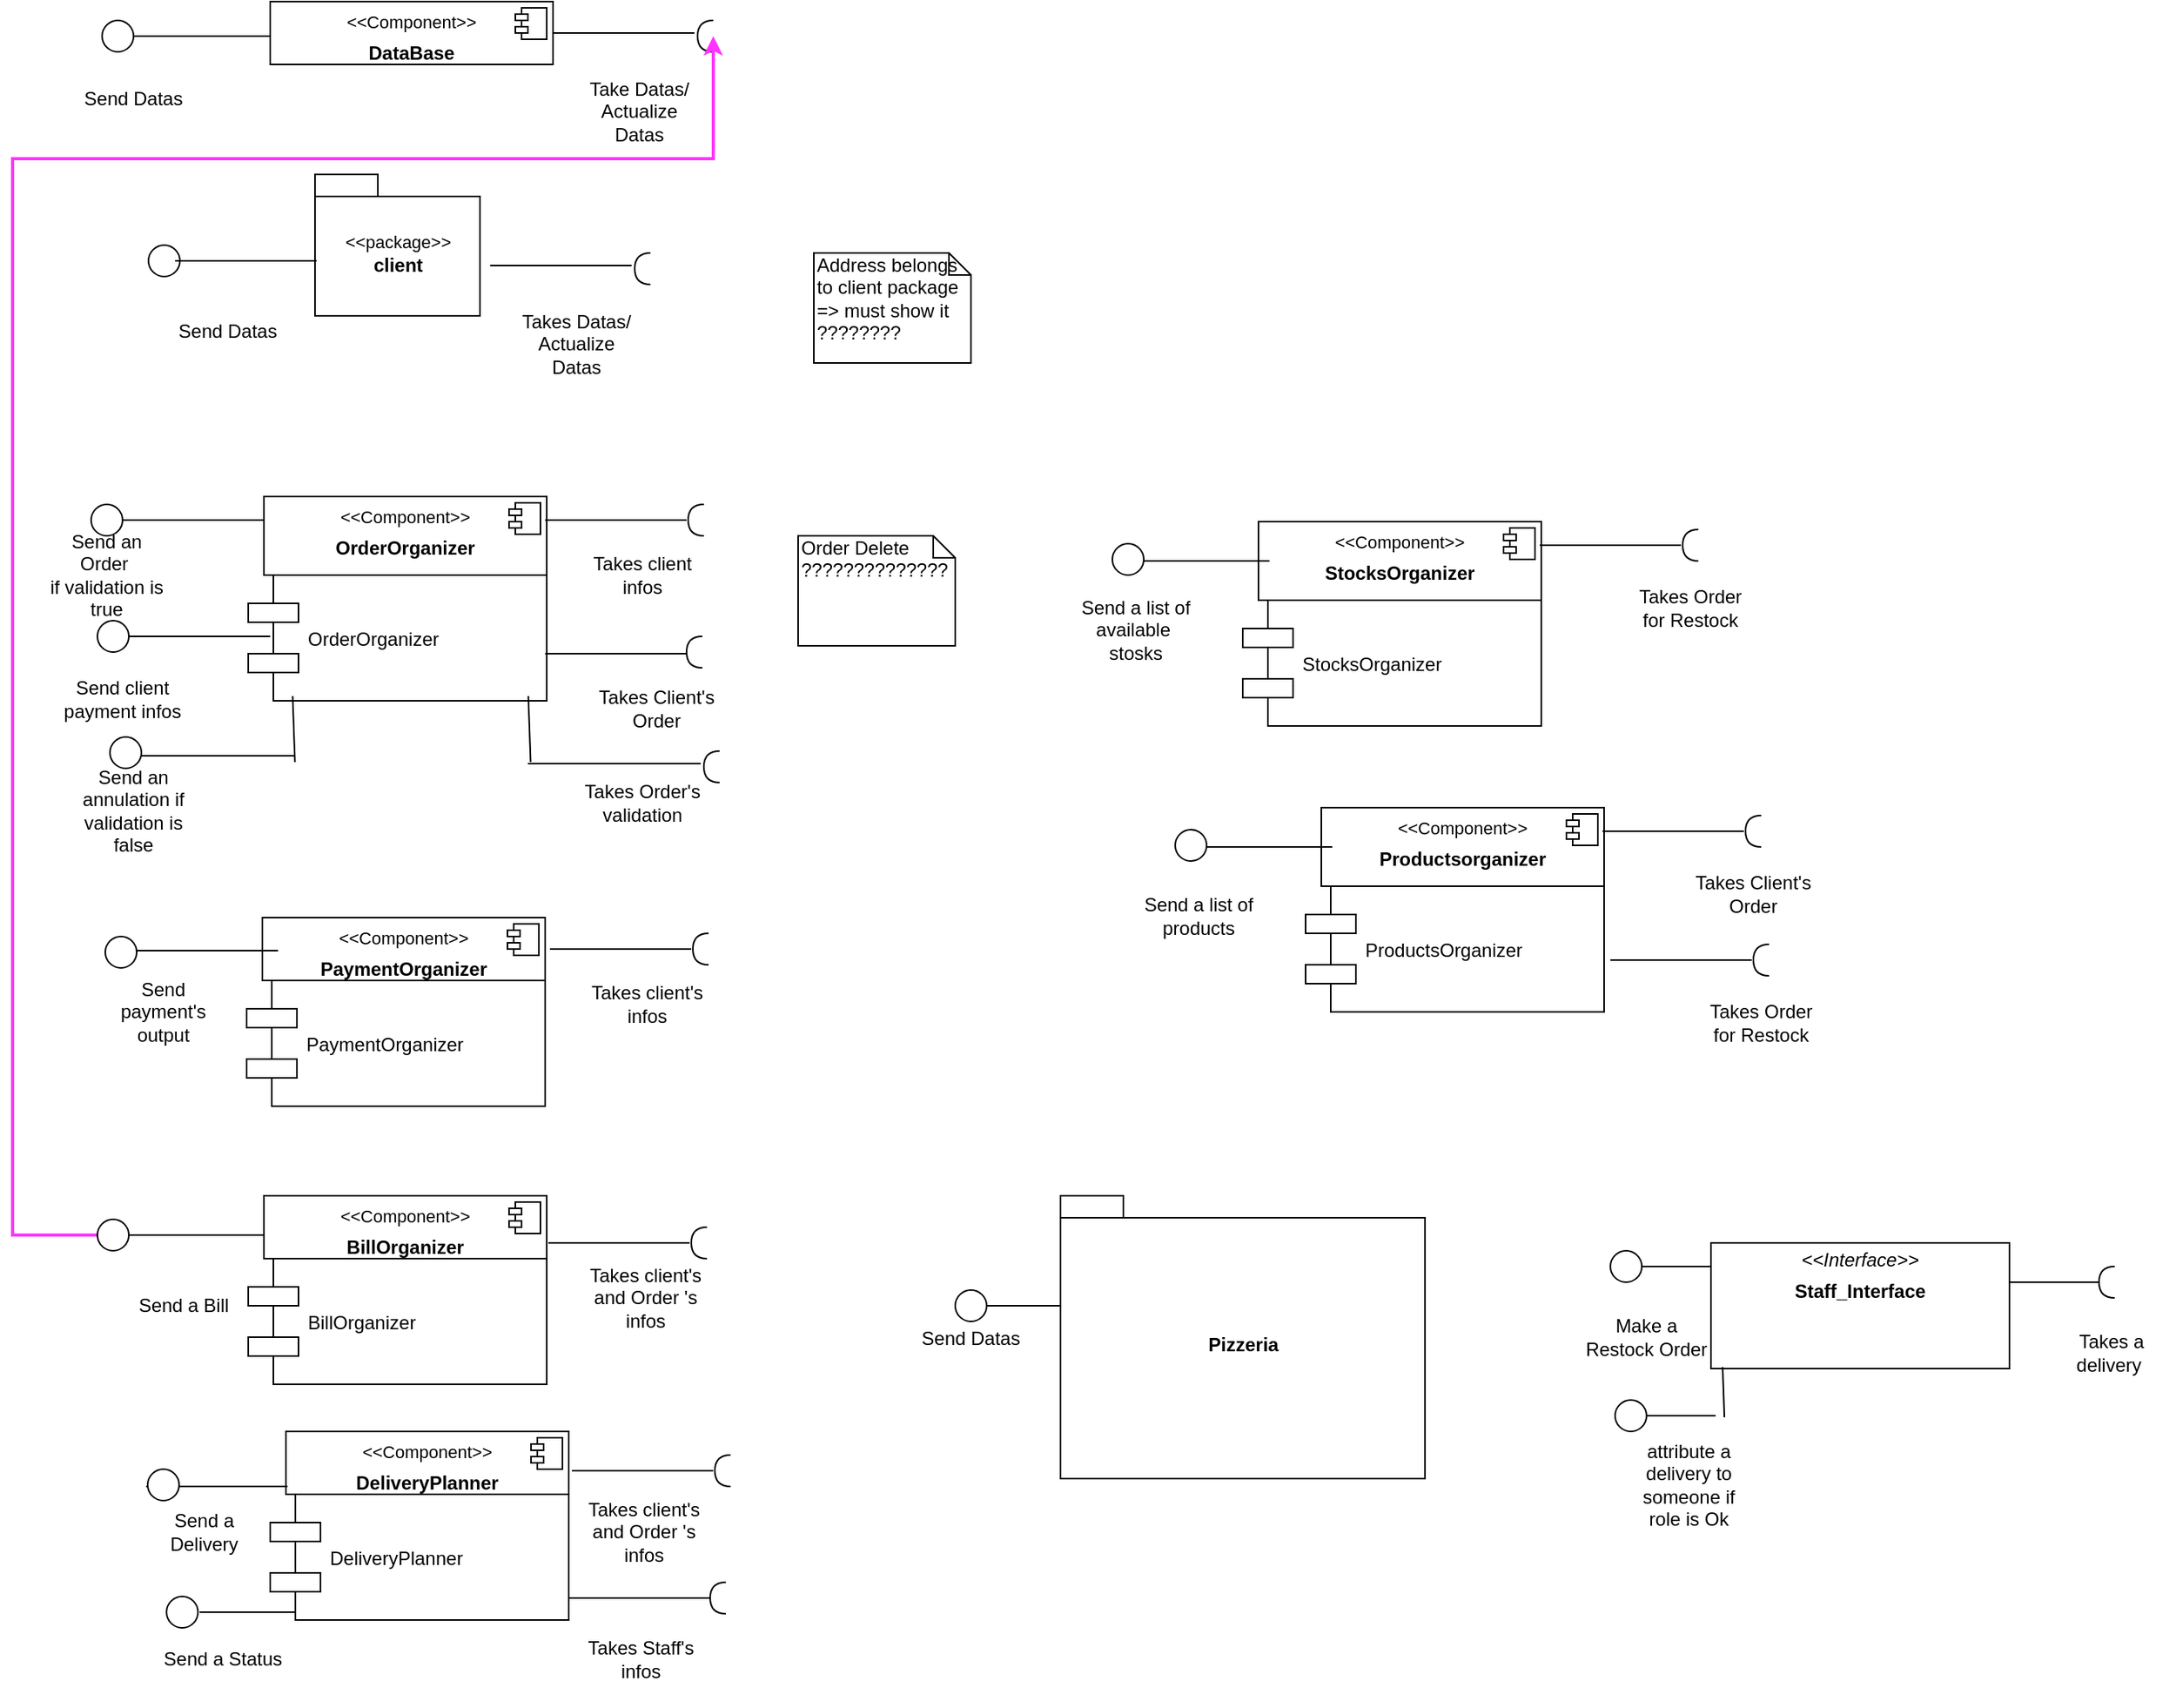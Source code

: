 <mxfile version="11.0.8" type="device"><diagram id="8Y-XeUCTyGTRWXq-75A5" name="Page-1"><mxGraphModel dx="1422" dy="747" grid="1" gridSize="10" guides="1" tooltips="1" connect="1" arrows="1" fold="1" page="1" pageScale="1" pageWidth="827" pageHeight="1169" math="0" shadow="0"><root><mxCell id="0"/><mxCell id="1" parent="0"/><mxCell id="JGcHYhpIfF0lbFbZcC-j-1" value="&lt;p style=&quot;margin: 0px ; margin-top: 6px ; text-align: center&quot;&gt;&lt;font style=&quot;font-size: 11px&quot;&gt;&amp;lt;&amp;lt;Component&amp;gt;&amp;gt;&lt;/font&gt;&lt;/p&gt;&lt;p style=&quot;margin: 0px ; margin-top: 6px ; text-align: center&quot;&gt;&lt;b&gt;OrderOrganizer&lt;/b&gt;&lt;/p&gt;&lt;p style=&quot;margin: 0px ; margin-left: 8px&quot;&gt;&lt;br&gt;&lt;/p&gt;" style="align=left;overflow=fill;html=1;" parent="1" vertex="1"><mxGeometry x="240" y="335" width="180" height="50" as="geometry"/></mxCell><mxCell id="JGcHYhpIfF0lbFbZcC-j-2" value="" style="shape=component;jettyWidth=8;jettyHeight=4;" parent="JGcHYhpIfF0lbFbZcC-j-1" vertex="1"><mxGeometry x="1" width="20" height="20" relative="1" as="geometry"><mxPoint x="-24" y="4" as="offset"/></mxGeometry></mxCell><mxCell id="JGcHYhpIfF0lbFbZcC-j-3" value="OrderOrganizer" style="shape=component;align=left;spacingLeft=36;" parent="1" vertex="1"><mxGeometry x="230" y="385" width="190" height="80" as="geometry"/></mxCell><mxCell id="JGcHYhpIfF0lbFbZcC-j-6" value="" style="ellipse;whiteSpace=wrap;html=1;aspect=fixed;" parent="1" vertex="1"><mxGeometry x="130" y="340" width="20" height="20" as="geometry"/></mxCell><mxCell id="JGcHYhpIfF0lbFbZcC-j-10" value="Send an Order&amp;nbsp;&lt;br&gt;if validation is true" style="text;html=1;strokeColor=none;fillColor=none;align=center;verticalAlign=middle;whiteSpace=wrap;rounded=0;" parent="1" vertex="1"><mxGeometry x="100" y="355" width="80" height="60" as="geometry"/></mxCell><mxCell id="JGcHYhpIfF0lbFbZcC-j-12" value="" style="shape=requiredInterface;html=1;verticalLabelPosition=bottom;rotation=180;" parent="1" vertex="1"><mxGeometry x="510" y="340" width="10" height="20" as="geometry"/></mxCell><mxCell id="JGcHYhpIfF0lbFbZcC-j-13" value="" style="line;strokeWidth=1;html=1;" parent="1" vertex="1"><mxGeometry x="150" y="345" width="90" height="10" as="geometry"/></mxCell><mxCell id="JGcHYhpIfF0lbFbZcC-j-14" value="" style="line;strokeWidth=1;html=1;" parent="1" vertex="1"><mxGeometry x="419" y="345" width="90" height="10" as="geometry"/></mxCell><mxCell id="JGcHYhpIfF0lbFbZcC-j-21" value="Takes client infos" style="text;html=1;strokeColor=none;fillColor=none;align=center;verticalAlign=middle;whiteSpace=wrap;rounded=0;" parent="1" vertex="1"><mxGeometry x="441" y="355" width="80" height="60" as="geometry"/></mxCell><mxCell id="JGcHYhpIfF0lbFbZcC-j-22" value="" style="ellipse;whiteSpace=wrap;html=1;aspect=fixed;" parent="1" vertex="1"><mxGeometry x="134" y="414" width="20" height="20" as="geometry"/></mxCell><mxCell id="JGcHYhpIfF0lbFbZcC-j-23" value="" style="line;strokeWidth=1;html=1;" parent="1" vertex="1"><mxGeometry x="154" y="419" width="90" height="10" as="geometry"/></mxCell><mxCell id="JGcHYhpIfF0lbFbZcC-j-24" value="Send client payment infos" style="text;html=1;strokeColor=none;fillColor=none;align=center;verticalAlign=middle;whiteSpace=wrap;rounded=0;" parent="1" vertex="1"><mxGeometry x="110" y="434" width="80" height="60" as="geometry"/></mxCell><mxCell id="JGcHYhpIfF0lbFbZcC-j-25" value="" style="line;strokeWidth=1;html=1;" parent="1" vertex="1"><mxGeometry x="419" y="430" width="90" height="10" as="geometry"/></mxCell><mxCell id="JGcHYhpIfF0lbFbZcC-j-26" value="Takes Client's Order" style="text;html=1;strokeColor=none;fillColor=none;align=center;verticalAlign=middle;whiteSpace=wrap;rounded=0;" parent="1" vertex="1"><mxGeometry x="450" y="440" width="80" height="60" as="geometry"/></mxCell><mxCell id="JGcHYhpIfF0lbFbZcC-j-27" value="" style="shape=requiredInterface;html=1;verticalLabelPosition=bottom;rotation=180;" parent="1" vertex="1"><mxGeometry x="509" y="424" width="10" height="20" as="geometry"/></mxCell><mxCell id="JGcHYhpIfF0lbFbZcC-j-28" value="&lt;span style=&quot;font-size: 11px ; font-weight: 400&quot;&gt;&amp;lt;&amp;lt;package&amp;gt;&amp;gt;&lt;/span&gt;&lt;br&gt;client" style="shape=folder;fontStyle=1;spacingTop=10;tabWidth=40;tabHeight=14;tabPosition=left;html=1;strokeWidth=1;" parent="1" vertex="1"><mxGeometry x="272.5" y="130" width="105" height="90" as="geometry"/></mxCell><mxCell id="JGcHYhpIfF0lbFbZcC-j-29" value="&lt;p style=&quot;margin: 0px ; margin-top: 6px ; text-align: center&quot;&gt;&lt;span style=&quot;font-size: 11px&quot;&gt;&amp;lt;&amp;lt;Component&amp;gt;&amp;gt;&lt;/span&gt;&lt;b&gt;&lt;br&gt;&lt;/b&gt;&lt;/p&gt;&lt;p style=&quot;margin: 0px ; margin-top: 6px ; text-align: center&quot;&gt;&lt;b&gt;DataBase&lt;/b&gt;&lt;/p&gt;" style="align=left;overflow=fill;html=1;strokeWidth=1;" parent="1" vertex="1"><mxGeometry x="244" y="20" width="180" height="40" as="geometry"/></mxCell><mxCell id="JGcHYhpIfF0lbFbZcC-j-30" value="" style="shape=component;jettyWidth=8;jettyHeight=4;" parent="JGcHYhpIfF0lbFbZcC-j-29" vertex="1"><mxGeometry x="1" width="20" height="20" relative="1" as="geometry"><mxPoint x="-24" y="4" as="offset"/></mxGeometry></mxCell><mxCell id="JGcHYhpIfF0lbFbZcC-j-31" value="" style="line;strokeWidth=1;html=1;" parent="1" vertex="1"><mxGeometry x="154" y="37" width="90" height="10" as="geometry"/></mxCell><mxCell id="JGcHYhpIfF0lbFbZcC-j-32" value="" style="ellipse;whiteSpace=wrap;html=1;aspect=fixed;" parent="1" vertex="1"><mxGeometry x="137" y="32" width="20" height="20" as="geometry"/></mxCell><mxCell id="JGcHYhpIfF0lbFbZcC-j-33" value="Send Datas" style="text;html=1;strokeColor=none;fillColor=none;align=center;verticalAlign=middle;whiteSpace=wrap;rounded=0;" parent="1" vertex="1"><mxGeometry x="117" y="52" width="80" height="60" as="geometry"/></mxCell><mxCell id="JGcHYhpIfF0lbFbZcC-j-34" value="" style="line;strokeWidth=1;html=1;" parent="1" vertex="1"><mxGeometry x="424" y="35" width="90" height="10" as="geometry"/></mxCell><mxCell id="JGcHYhpIfF0lbFbZcC-j-35" value="" style="shape=requiredInterface;html=1;verticalLabelPosition=bottom;rotation=180;" parent="1" vertex="1"><mxGeometry x="516" y="32" width="10" height="20" as="geometry"/></mxCell><mxCell id="JGcHYhpIfF0lbFbZcC-j-36" value="Take Datas/&lt;br&gt;Actualize Datas" style="text;html=1;strokeColor=none;fillColor=none;align=center;verticalAlign=middle;whiteSpace=wrap;rounded=0;" parent="1" vertex="1"><mxGeometry x="439" y="60" width="80" height="60" as="geometry"/></mxCell><mxCell id="JGcHYhpIfF0lbFbZcC-j-37" value="Order Delete&lt;br&gt;??????????????" style="shape=note;whiteSpace=wrap;html=1;size=14;verticalAlign=top;align=left;spacingTop=-6;strokeWidth=1;" parent="1" vertex="1"><mxGeometry x="580" y="360" width="100" height="70" as="geometry"/></mxCell><mxCell id="JGcHYhpIfF0lbFbZcC-j-38" value="" style="ellipse;whiteSpace=wrap;html=1;aspect=fixed;" parent="1" vertex="1"><mxGeometry x="166.5" y="175" width="20" height="20" as="geometry"/></mxCell><mxCell id="JGcHYhpIfF0lbFbZcC-j-39" value="" style="line;strokeWidth=1;html=1;" parent="1" vertex="1"><mxGeometry x="183.5" y="180" width="90" height="10" as="geometry"/></mxCell><mxCell id="JGcHYhpIfF0lbFbZcC-j-40" value="" style="line;strokeWidth=1;html=1;" parent="1" vertex="1"><mxGeometry x="384" y="183" width="90" height="10" as="geometry"/></mxCell><mxCell id="JGcHYhpIfF0lbFbZcC-j-41" value="" style="shape=requiredInterface;html=1;verticalLabelPosition=bottom;rotation=180;" parent="1" vertex="1"><mxGeometry x="476" y="180" width="10" height="20" as="geometry"/></mxCell><mxCell id="JGcHYhpIfF0lbFbZcC-j-42" value="Takes Datas/&lt;br&gt;Actualize Datas" style="text;html=1;strokeColor=none;fillColor=none;align=center;verticalAlign=middle;whiteSpace=wrap;rounded=0;" parent="1" vertex="1"><mxGeometry x="399" y="208" width="80" height="60" as="geometry"/></mxCell><mxCell id="JGcHYhpIfF0lbFbZcC-j-43" value="Send Datas" style="text;html=1;strokeColor=none;fillColor=none;align=center;verticalAlign=middle;whiteSpace=wrap;rounded=0;" parent="1" vertex="1"><mxGeometry x="176.5" y="200" width="80" height="60" as="geometry"/></mxCell><mxCell id="JGcHYhpIfF0lbFbZcC-j-44" value="Address belongs to client package&lt;br&gt;=&amp;gt; must show it&lt;br&gt;????????" style="shape=note;whiteSpace=wrap;html=1;size=14;verticalAlign=top;align=left;spacingTop=-6;strokeWidth=1;" parent="1" vertex="1"><mxGeometry x="590" y="180" width="100" height="70" as="geometry"/></mxCell><mxCell id="JGcHYhpIfF0lbFbZcC-j-45" value="&lt;p style=&quot;margin: 0px ; margin-top: 6px ; text-align: center&quot;&gt;&lt;span style=&quot;font-size: 11px&quot;&gt;&amp;lt;&amp;lt;Component&amp;gt;&amp;gt;&lt;/span&gt;&lt;b&gt;&lt;br&gt;&lt;/b&gt;&lt;/p&gt;&lt;p style=&quot;margin: 0px ; margin-top: 6px ; text-align: center&quot;&gt;&lt;b&gt;PaymentOrganizer&lt;/b&gt;&lt;/p&gt;" style="align=left;overflow=fill;html=1;strokeWidth=1;" parent="1" vertex="1"><mxGeometry x="239" y="603" width="180" height="40" as="geometry"/></mxCell><mxCell id="JGcHYhpIfF0lbFbZcC-j-46" value="" style="shape=component;jettyWidth=8;jettyHeight=4;" parent="JGcHYhpIfF0lbFbZcC-j-45" vertex="1"><mxGeometry x="1" width="20" height="20" relative="1" as="geometry"><mxPoint x="-24" y="4" as="offset"/></mxGeometry></mxCell><mxCell id="JGcHYhpIfF0lbFbZcC-j-47" value="PaymentOrganizer" style="shape=component;align=left;spacingLeft=36;" parent="1" vertex="1"><mxGeometry x="229" y="643" width="190" height="80" as="geometry"/></mxCell><mxCell id="JGcHYhpIfF0lbFbZcC-j-48" value="" style="shape=requiredInterface;html=1;verticalLabelPosition=bottom;rotation=180;" parent="1" vertex="1"><mxGeometry x="513" y="613" width="10" height="20" as="geometry"/></mxCell><mxCell id="JGcHYhpIfF0lbFbZcC-j-49" value="Takes client's infos" style="text;html=1;strokeColor=none;fillColor=none;align=center;verticalAlign=middle;whiteSpace=wrap;rounded=0;" parent="1" vertex="1"><mxGeometry x="444" y="628" width="80" height="60" as="geometry"/></mxCell><mxCell id="JGcHYhpIfF0lbFbZcC-j-50" value="" style="line;strokeWidth=1;html=1;" parent="1" vertex="1"><mxGeometry x="422" y="618" width="90" height="10" as="geometry"/></mxCell><mxCell id="JGcHYhpIfF0lbFbZcC-j-52" value="" style="shape=requiredInterface;html=1;verticalLabelPosition=bottom;rotation=180;" parent="1" vertex="1"><mxGeometry x="520" y="497" width="10" height="20" as="geometry"/></mxCell><mxCell id="JGcHYhpIfF0lbFbZcC-j-53" value="Takes Order's validation" style="text;html=1;strokeColor=none;fillColor=none;align=center;verticalAlign=middle;whiteSpace=wrap;rounded=0;" parent="1" vertex="1"><mxGeometry x="441" y="500" width="80" height="60" as="geometry"/></mxCell><mxCell id="JGcHYhpIfF0lbFbZcC-j-54" value="" style="line;strokeWidth=1;html=1;" parent="1" vertex="1"><mxGeometry x="408" y="500" width="110" height="10" as="geometry"/></mxCell><mxCell id="JGcHYhpIfF0lbFbZcC-j-56" value="" style="line;strokeWidth=1;html=1;rotation=88;" parent="1" vertex="1"><mxGeometry x="388" y="478" width="42" height="10" as="geometry"/></mxCell><mxCell id="JGcHYhpIfF0lbFbZcC-j-57" value="" style="line;strokeWidth=1;html=1;" parent="1" vertex="1"><mxGeometry x="160" y="495" width="100" height="10" as="geometry"/></mxCell><mxCell id="JGcHYhpIfF0lbFbZcC-j-58" value="" style="line;strokeWidth=1;html=1;rotation=88;" parent="1" vertex="1"><mxGeometry x="238" y="478" width="42" height="10" as="geometry"/></mxCell><mxCell id="JGcHYhpIfF0lbFbZcC-j-59" value="Send an annulation if validation is false" style="text;html=1;strokeColor=none;fillColor=none;align=center;verticalAlign=middle;whiteSpace=wrap;rounded=0;" parent="1" vertex="1"><mxGeometry x="117" y="505" width="80" height="60" as="geometry"/></mxCell><mxCell id="JGcHYhpIfF0lbFbZcC-j-60" value="" style="ellipse;whiteSpace=wrap;html=1;aspect=fixed;" parent="1" vertex="1"><mxGeometry x="142" y="488" width="20" height="20" as="geometry"/></mxCell><mxCell id="JGcHYhpIfF0lbFbZcC-j-77" value="" style="line;strokeWidth=1;html=1;" parent="1" vertex="1"><mxGeometry x="159" y="619" width="90" height="10" as="geometry"/></mxCell><mxCell id="JGcHYhpIfF0lbFbZcC-j-78" value="" style="ellipse;whiteSpace=wrap;html=1;aspect=fixed;" parent="1" vertex="1"><mxGeometry x="139" y="615" width="20" height="20" as="geometry"/></mxCell><mxCell id="JGcHYhpIfF0lbFbZcC-j-80" value="Send payment's output" style="text;html=1;strokeColor=none;fillColor=none;align=center;verticalAlign=middle;whiteSpace=wrap;rounded=0;" parent="1" vertex="1"><mxGeometry x="136" y="633" width="80" height="60" as="geometry"/></mxCell><mxCell id="JGcHYhpIfF0lbFbZcC-j-81" value="&lt;p style=&quot;margin: 0px ; margin-top: 6px ; text-align: center&quot;&gt;&lt;span style=&quot;font-size: 11px&quot;&gt;&amp;lt;&amp;lt;Component&amp;gt;&amp;gt;&lt;/span&gt;&lt;b&gt;&lt;br&gt;&lt;/b&gt;&lt;/p&gt;&lt;p style=&quot;margin: 0px ; margin-top: 6px ; text-align: center&quot;&gt;&lt;b&gt;BillOrganizer&lt;/b&gt;&lt;/p&gt;" style="align=left;overflow=fill;html=1;strokeWidth=1;" parent="1" vertex="1"><mxGeometry x="240" y="780" width="180" height="40" as="geometry"/></mxCell><mxCell id="JGcHYhpIfF0lbFbZcC-j-82" value="" style="shape=component;jettyWidth=8;jettyHeight=4;" parent="JGcHYhpIfF0lbFbZcC-j-81" vertex="1"><mxGeometry x="1" width="20" height="20" relative="1" as="geometry"><mxPoint x="-24" y="4" as="offset"/></mxGeometry></mxCell><mxCell id="JGcHYhpIfF0lbFbZcC-j-83" value="BillOrganizer" style="shape=component;align=left;spacingLeft=36;" parent="1" vertex="1"><mxGeometry x="230" y="820" width="190" height="80" as="geometry"/></mxCell><mxCell id="JGcHYhpIfF0lbFbZcC-j-84" value="" style="shape=requiredInterface;html=1;verticalLabelPosition=bottom;rotation=180;" parent="1" vertex="1"><mxGeometry x="512" y="800" width="10" height="20" as="geometry"/></mxCell><mxCell id="JGcHYhpIfF0lbFbZcC-j-85" value="Takes client's and Order 's infos" style="text;html=1;strokeColor=none;fillColor=none;align=center;verticalAlign=middle;whiteSpace=wrap;rounded=0;" parent="1" vertex="1"><mxGeometry x="443" y="815" width="80" height="60" as="geometry"/></mxCell><mxCell id="JGcHYhpIfF0lbFbZcC-j-86" value="" style="line;strokeWidth=1;html=1;" parent="1" vertex="1"><mxGeometry x="421" y="805" width="90" height="10" as="geometry"/></mxCell><mxCell id="JGcHYhpIfF0lbFbZcC-j-87" value="" style="line;strokeWidth=1;html=1;" parent="1" vertex="1"><mxGeometry x="150" y="800" width="90" height="10" as="geometry"/></mxCell><mxCell id="JGcHYhpIfF0lbFbZcC-j-90" value="Send a Bill" style="text;html=1;strokeColor=none;fillColor=none;align=center;verticalAlign=middle;whiteSpace=wrap;rounded=0;" parent="1" vertex="1"><mxGeometry x="149" y="820" width="80" height="60" as="geometry"/></mxCell><mxCell id="JGcHYhpIfF0lbFbZcC-j-92" style="edgeStyle=orthogonalEdgeStyle;rounded=0;orthogonalLoop=1;jettySize=auto;html=1;entryX=0;entryY=0.5;entryDx=0;entryDy=0;entryPerimeter=0;fillColor=#e1d5e7;strokeColor=#FF33FF;strokeWidth=2;" parent="1" source="JGcHYhpIfF0lbFbZcC-j-91" target="JGcHYhpIfF0lbFbZcC-j-35" edge="1"><mxGeometry relative="1" as="geometry"><Array as="points"><mxPoint x="80" y="805"/><mxPoint x="80" y="120"/><mxPoint x="526" y="120"/></Array></mxGeometry></mxCell><mxCell id="JGcHYhpIfF0lbFbZcC-j-91" value="" style="ellipse;whiteSpace=wrap;html=1;aspect=fixed;" parent="1" vertex="1"><mxGeometry x="134" y="795" width="20" height="20" as="geometry"/></mxCell><mxCell id="JGcHYhpIfF0lbFbZcC-j-93" value="&lt;p style=&quot;margin: 0px ; margin-top: 6px ; text-align: center&quot;&gt;&lt;span style=&quot;font-size: 11px&quot;&gt;&amp;lt;&amp;lt;Component&amp;gt;&amp;gt;&lt;/span&gt;&lt;b&gt;&lt;br&gt;&lt;/b&gt;&lt;/p&gt;&lt;p style=&quot;margin: 0px ; margin-top: 6px ; text-align: center&quot;&gt;&lt;b&gt;DeliveryPlanner&lt;/b&gt;&lt;/p&gt;" style="align=left;overflow=fill;html=1;strokeWidth=1;" parent="1" vertex="1"><mxGeometry x="254" y="930" width="180" height="40" as="geometry"/></mxCell><mxCell id="JGcHYhpIfF0lbFbZcC-j-94" value="" style="shape=component;jettyWidth=8;jettyHeight=4;" parent="JGcHYhpIfF0lbFbZcC-j-93" vertex="1"><mxGeometry x="1" width="20" height="20" relative="1" as="geometry"><mxPoint x="-24" y="4" as="offset"/></mxGeometry></mxCell><mxCell id="JGcHYhpIfF0lbFbZcC-j-95" value="DeliveryPlanner" style="shape=component;align=left;spacingLeft=36;" parent="1" vertex="1"><mxGeometry x="244" y="970" width="190" height="80" as="geometry"/></mxCell><mxCell id="JGcHYhpIfF0lbFbZcC-j-96" value="" style="line;strokeWidth=1;html=1;" parent="1" vertex="1"><mxGeometry x="436" y="950" width="90" height="10" as="geometry"/></mxCell><mxCell id="JGcHYhpIfF0lbFbZcC-j-97" value="" style="shape=requiredInterface;html=1;verticalLabelPosition=bottom;rotation=180;" parent="1" vertex="1"><mxGeometry x="527" y="945" width="10" height="20" as="geometry"/></mxCell><mxCell id="JGcHYhpIfF0lbFbZcC-j-98" value="" style="line;strokeWidth=1;html=1;" parent="1" vertex="1"><mxGeometry x="165" y="960" width="90" height="10" as="geometry"/></mxCell><mxCell id="JGcHYhpIfF0lbFbZcC-j-99" value="" style="ellipse;whiteSpace=wrap;html=1;aspect=fixed;" parent="1" vertex="1"><mxGeometry x="166" y="954" width="20" height="20" as="geometry"/></mxCell><mxCell id="JGcHYhpIfF0lbFbZcC-j-100" value="Takes client's and Order 's infos" style="text;html=1;strokeColor=none;fillColor=none;align=center;verticalAlign=middle;whiteSpace=wrap;rounded=0;" parent="1" vertex="1"><mxGeometry x="442" y="964" width="80" height="60" as="geometry"/></mxCell><mxCell id="JGcHYhpIfF0lbFbZcC-j-104" value="Send a Delivery" style="text;html=1;strokeColor=none;fillColor=none;align=center;verticalAlign=middle;whiteSpace=wrap;rounded=0;" parent="1" vertex="1"><mxGeometry x="162" y="964" width="80" height="60" as="geometry"/></mxCell><mxCell id="JGcHYhpIfF0lbFbZcC-j-105" value="" style="ellipse;whiteSpace=wrap;html=1;aspect=fixed;" parent="1" vertex="1"><mxGeometry x="178" y="1035" width="20" height="20" as="geometry"/></mxCell><mxCell id="JGcHYhpIfF0lbFbZcC-j-106" value="Send a Status" style="text;html=1;strokeColor=none;fillColor=none;align=center;verticalAlign=middle;whiteSpace=wrap;rounded=0;" parent="1" vertex="1"><mxGeometry x="174" y="1045" width="80" height="60" as="geometry"/></mxCell><mxCell id="JGcHYhpIfF0lbFbZcC-j-107" value="" style="line;strokeWidth=1;html=1;" parent="1" vertex="1"><mxGeometry x="199" y="1040" width="61" height="10" as="geometry"/></mxCell><mxCell id="JGcHYhpIfF0lbFbZcC-j-108" value="" style="line;strokeWidth=1;html=1;" parent="1" vertex="1"><mxGeometry x="434" y="1031" width="90" height="10" as="geometry"/></mxCell><mxCell id="JGcHYhpIfF0lbFbZcC-j-109" value="" style="shape=requiredInterface;html=1;verticalLabelPosition=bottom;rotation=180;" parent="1" vertex="1"><mxGeometry x="524" y="1026" width="10" height="20" as="geometry"/></mxCell><mxCell id="JGcHYhpIfF0lbFbZcC-j-110" value="Takes Staff's infos" style="text;html=1;strokeColor=none;fillColor=none;align=center;verticalAlign=middle;whiteSpace=wrap;rounded=0;" parent="1" vertex="1"><mxGeometry x="440" y="1045" width="80" height="60" as="geometry"/></mxCell><mxCell id="JGcHYhpIfF0lbFbZcC-j-111" value="&lt;p style=&quot;margin: 0px ; margin-top: 6px ; text-align: center&quot;&gt;&lt;font style=&quot;font-size: 11px&quot;&gt;&amp;lt;&amp;lt;Component&amp;gt;&amp;gt;&lt;/font&gt;&lt;/p&gt;&lt;p style=&quot;margin: 0px ; margin-top: 6px ; text-align: center&quot;&gt;&lt;b&gt;StocksOrganizer&lt;/b&gt;&lt;/p&gt;&lt;p style=&quot;margin: 0px ; margin-left: 8px&quot;&gt;&lt;br&gt;&lt;/p&gt;" style="align=left;overflow=fill;html=1;" parent="1" vertex="1"><mxGeometry x="873" y="351" width="180" height="50" as="geometry"/></mxCell><mxCell id="JGcHYhpIfF0lbFbZcC-j-112" value="" style="shape=component;jettyWidth=8;jettyHeight=4;" parent="JGcHYhpIfF0lbFbZcC-j-111" vertex="1"><mxGeometry x="1" width="20" height="20" relative="1" as="geometry"><mxPoint x="-24" y="4" as="offset"/></mxGeometry></mxCell><mxCell id="JGcHYhpIfF0lbFbZcC-j-113" value="StocksOrganizer" style="shape=component;align=left;spacingLeft=36;" parent="1" vertex="1"><mxGeometry x="863" y="401" width="190" height="80" as="geometry"/></mxCell><mxCell id="JGcHYhpIfF0lbFbZcC-j-114" value="" style="line;strokeWidth=1;html=1;" parent="1" vertex="1"><mxGeometry x="1052" y="361" width="90" height="10" as="geometry"/></mxCell><mxCell id="JGcHYhpIfF0lbFbZcC-j-115" value="Takes Order for Restock" style="text;html=1;strokeColor=none;fillColor=none;align=center;verticalAlign=middle;whiteSpace=wrap;rounded=0;" parent="1" vertex="1"><mxGeometry x="1108" y="376" width="80" height="60" as="geometry"/></mxCell><mxCell id="JGcHYhpIfF0lbFbZcC-j-116" value="" style="shape=requiredInterface;html=1;verticalLabelPosition=bottom;rotation=180;" parent="1" vertex="1"><mxGeometry x="1143" y="356" width="10" height="20" as="geometry"/></mxCell><mxCell id="Py9OwI5n2WybvfIV6y-o-1" value="" style="line;strokeWidth=1;html=1;" vertex="1" parent="1"><mxGeometry x="790" y="371" width="90" height="10" as="geometry"/></mxCell><mxCell id="Py9OwI5n2WybvfIV6y-o-4" value="" style="ellipse;whiteSpace=wrap;html=1;aspect=fixed;" vertex="1" parent="1"><mxGeometry x="780" y="365" width="20" height="20" as="geometry"/></mxCell><mxCell id="Py9OwI5n2WybvfIV6y-o-5" value="Send a list of available&amp;nbsp; stosks" style="text;html=1;strokeColor=none;fillColor=none;align=center;verticalAlign=middle;whiteSpace=wrap;rounded=0;" vertex="1" parent="1"><mxGeometry x="755" y="390" width="80" height="60" as="geometry"/></mxCell><mxCell id="Py9OwI5n2WybvfIV6y-o-6" value="&lt;p style=&quot;margin: 0px ; margin-top: 6px ; text-align: center&quot;&gt;&lt;font style=&quot;font-size: 11px&quot;&gt;&amp;lt;&amp;lt;Component&amp;gt;&amp;gt;&lt;/font&gt;&lt;/p&gt;&lt;p style=&quot;margin: 0px ; margin-top: 6px ; text-align: center&quot;&gt;&lt;b&gt;Productsorganizer&lt;/b&gt;&lt;/p&gt;&lt;p style=&quot;margin: 0px ; margin-left: 8px&quot;&gt;&lt;br&gt;&lt;/p&gt;" style="align=left;overflow=fill;html=1;" vertex="1" parent="1"><mxGeometry x="913" y="533" width="180" height="50" as="geometry"/></mxCell><mxCell id="Py9OwI5n2WybvfIV6y-o-7" value="" style="shape=component;jettyWidth=8;jettyHeight=4;" vertex="1" parent="Py9OwI5n2WybvfIV6y-o-6"><mxGeometry x="1" width="20" height="20" relative="1" as="geometry"><mxPoint x="-24" y="4" as="offset"/></mxGeometry></mxCell><mxCell id="Py9OwI5n2WybvfIV6y-o-8" value="ProductsOrganizer" style="shape=component;align=left;spacingLeft=36;" vertex="1" parent="1"><mxGeometry x="903" y="583" width="190" height="80" as="geometry"/></mxCell><mxCell id="Py9OwI5n2WybvfIV6y-o-9" value="" style="line;strokeWidth=1;html=1;" vertex="1" parent="1"><mxGeometry x="1092" y="543" width="90" height="10" as="geometry"/></mxCell><mxCell id="Py9OwI5n2WybvfIV6y-o-10" value="Takes Client's Order" style="text;html=1;strokeColor=none;fillColor=none;align=center;verticalAlign=middle;whiteSpace=wrap;rounded=0;" vertex="1" parent="1"><mxGeometry x="1148" y="558" width="80" height="60" as="geometry"/></mxCell><mxCell id="Py9OwI5n2WybvfIV6y-o-11" value="" style="shape=requiredInterface;html=1;verticalLabelPosition=bottom;rotation=180;" vertex="1" parent="1"><mxGeometry x="1183" y="538" width="10" height="20" as="geometry"/></mxCell><mxCell id="Py9OwI5n2WybvfIV6y-o-12" value="" style="line;strokeWidth=1;html=1;" vertex="1" parent="1"><mxGeometry x="830" y="553" width="90" height="10" as="geometry"/></mxCell><mxCell id="Py9OwI5n2WybvfIV6y-o-13" value="" style="ellipse;whiteSpace=wrap;html=1;aspect=fixed;" vertex="1" parent="1"><mxGeometry x="820" y="547" width="20" height="20" as="geometry"/></mxCell><mxCell id="Py9OwI5n2WybvfIV6y-o-14" value="Send a list of products" style="text;html=1;strokeColor=none;fillColor=none;align=center;verticalAlign=middle;whiteSpace=wrap;rounded=0;" vertex="1" parent="1"><mxGeometry x="795" y="572" width="80" height="60" as="geometry"/></mxCell><mxCell id="Py9OwI5n2WybvfIV6y-o-15" value="" style="line;strokeWidth=1;html=1;" vertex="1" parent="1"><mxGeometry x="1097" y="625" width="90" height="10" as="geometry"/></mxCell><mxCell id="Py9OwI5n2WybvfIV6y-o-16" value="Takes Order for Restock" style="text;html=1;strokeColor=none;fillColor=none;align=center;verticalAlign=middle;whiteSpace=wrap;rounded=0;" vertex="1" parent="1"><mxGeometry x="1153" y="640" width="80" height="60" as="geometry"/></mxCell><mxCell id="Py9OwI5n2WybvfIV6y-o-17" value="" style="shape=requiredInterface;html=1;verticalLabelPosition=bottom;rotation=180;" vertex="1" parent="1"><mxGeometry x="1188" y="620" width="10" height="20" as="geometry"/></mxCell><mxCell id="Py9OwI5n2WybvfIV6y-o-21" value="Pizzeria" style="shape=folder;fontStyle=1;spacingTop=10;tabWidth=40;tabHeight=14;tabPosition=left;html=1;" vertex="1" parent="1"><mxGeometry x="747" y="780" width="232" height="180" as="geometry"/></mxCell><mxCell id="Py9OwI5n2WybvfIV6y-o-25" value="" style="line;strokeWidth=1;html=1;" vertex="1" parent="1"><mxGeometry x="1111" y="820" width="50" height="10" as="geometry"/></mxCell><mxCell id="Py9OwI5n2WybvfIV6y-o-26" value="" style="ellipse;whiteSpace=wrap;html=1;aspect=fixed;" vertex="1" parent="1"><mxGeometry x="1097" y="815" width="20" height="20" as="geometry"/></mxCell><mxCell id="Py9OwI5n2WybvfIV6y-o-28" value="Make&amp;nbsp;a Restock Order" style="text;html=1;strokeColor=none;fillColor=none;align=center;verticalAlign=middle;whiteSpace=wrap;rounded=0;" vertex="1" parent="1"><mxGeometry x="1080" y="840" width="80" height="60" as="geometry"/></mxCell><mxCell id="Py9OwI5n2WybvfIV6y-o-29" value="" style="line;strokeWidth=1;html=1;" vertex="1" parent="1"><mxGeometry x="1344" y="830" width="64" height="10" as="geometry"/></mxCell><mxCell id="Py9OwI5n2WybvfIV6y-o-30" value="" style="shape=requiredInterface;html=1;verticalLabelPosition=bottom;rotation=180;" vertex="1" parent="1"><mxGeometry x="1408" y="825" width="10" height="20" as="geometry"/></mxCell><mxCell id="Py9OwI5n2WybvfIV6y-o-31" value="Takes a delivery&amp;nbsp;&lt;br&gt;" style="text;html=1;strokeColor=none;fillColor=none;align=center;verticalAlign=middle;whiteSpace=wrap;rounded=0;" vertex="1" parent="1"><mxGeometry x="1376" y="850" width="80" height="60" as="geometry"/></mxCell><mxCell id="Py9OwI5n2WybvfIV6y-o-32" value="" style="line;strokeWidth=1;html=1;" vertex="1" parent="1"><mxGeometry x="697" y="845" width="50" height="10" as="geometry"/></mxCell><mxCell id="Py9OwI5n2WybvfIV6y-o-33" value="" style="ellipse;whiteSpace=wrap;html=1;aspect=fixed;" vertex="1" parent="1"><mxGeometry x="680" y="840" width="20" height="20" as="geometry"/></mxCell><mxCell id="Py9OwI5n2WybvfIV6y-o-34" value="Send Datas" style="text;html=1;strokeColor=none;fillColor=none;align=center;verticalAlign=middle;whiteSpace=wrap;rounded=0;" vertex="1" parent="1"><mxGeometry x="650" y="841" width="80" height="60" as="geometry"/></mxCell><mxCell id="Py9OwI5n2WybvfIV6y-o-35" value="&lt;p style=&quot;margin: 0px ; margin-top: 4px ; text-align: center&quot;&gt;&lt;i&gt;&amp;lt;&amp;lt;Interface&amp;gt;&amp;gt;&lt;/i&gt;&lt;br&gt;&lt;/p&gt;&lt;p style=&quot;margin: 6px 0px 0px ; text-align: center&quot;&gt;&lt;b&gt;Staff_Interface&lt;/b&gt;&lt;/p&gt;&lt;p style=&quot;margin: 0px 0px 0px 8px&quot;&gt;&lt;br&gt;&lt;/p&gt;&lt;p style=&quot;margin: 0px ; margin-left: 4px&quot;&gt;&lt;br&gt;&lt;/p&gt;" style="verticalAlign=top;align=left;overflow=fill;fontSize=12;fontFamily=Helvetica;html=1;" vertex="1" parent="1"><mxGeometry x="1161" y="810" width="190" height="80" as="geometry"/></mxCell><mxCell id="Py9OwI5n2WybvfIV6y-o-38" value="" style="line;strokeWidth=1;html=1;" vertex="1" parent="1"><mxGeometry x="1114" y="915" width="50" height="10" as="geometry"/></mxCell><mxCell id="Py9OwI5n2WybvfIV6y-o-39" value="" style="ellipse;whiteSpace=wrap;html=1;aspect=fixed;" vertex="1" parent="1"><mxGeometry x="1100" y="910" width="20" height="20" as="geometry"/></mxCell><mxCell id="Py9OwI5n2WybvfIV6y-o-40" value="" style="line;strokeWidth=1;html=1;rotation=88;" vertex="1" parent="1"><mxGeometry x="1153" y="900" width="32" height="10" as="geometry"/></mxCell><mxCell id="Py9OwI5n2WybvfIV6y-o-41" value="attribute a delivery to someone if role is Ok" style="text;html=1;strokeColor=none;fillColor=none;align=center;verticalAlign=middle;whiteSpace=wrap;rounded=0;" vertex="1" parent="1"><mxGeometry x="1107" y="934" width="80" height="60" as="geometry"/></mxCell></root></mxGraphModel></diagram></mxfile>